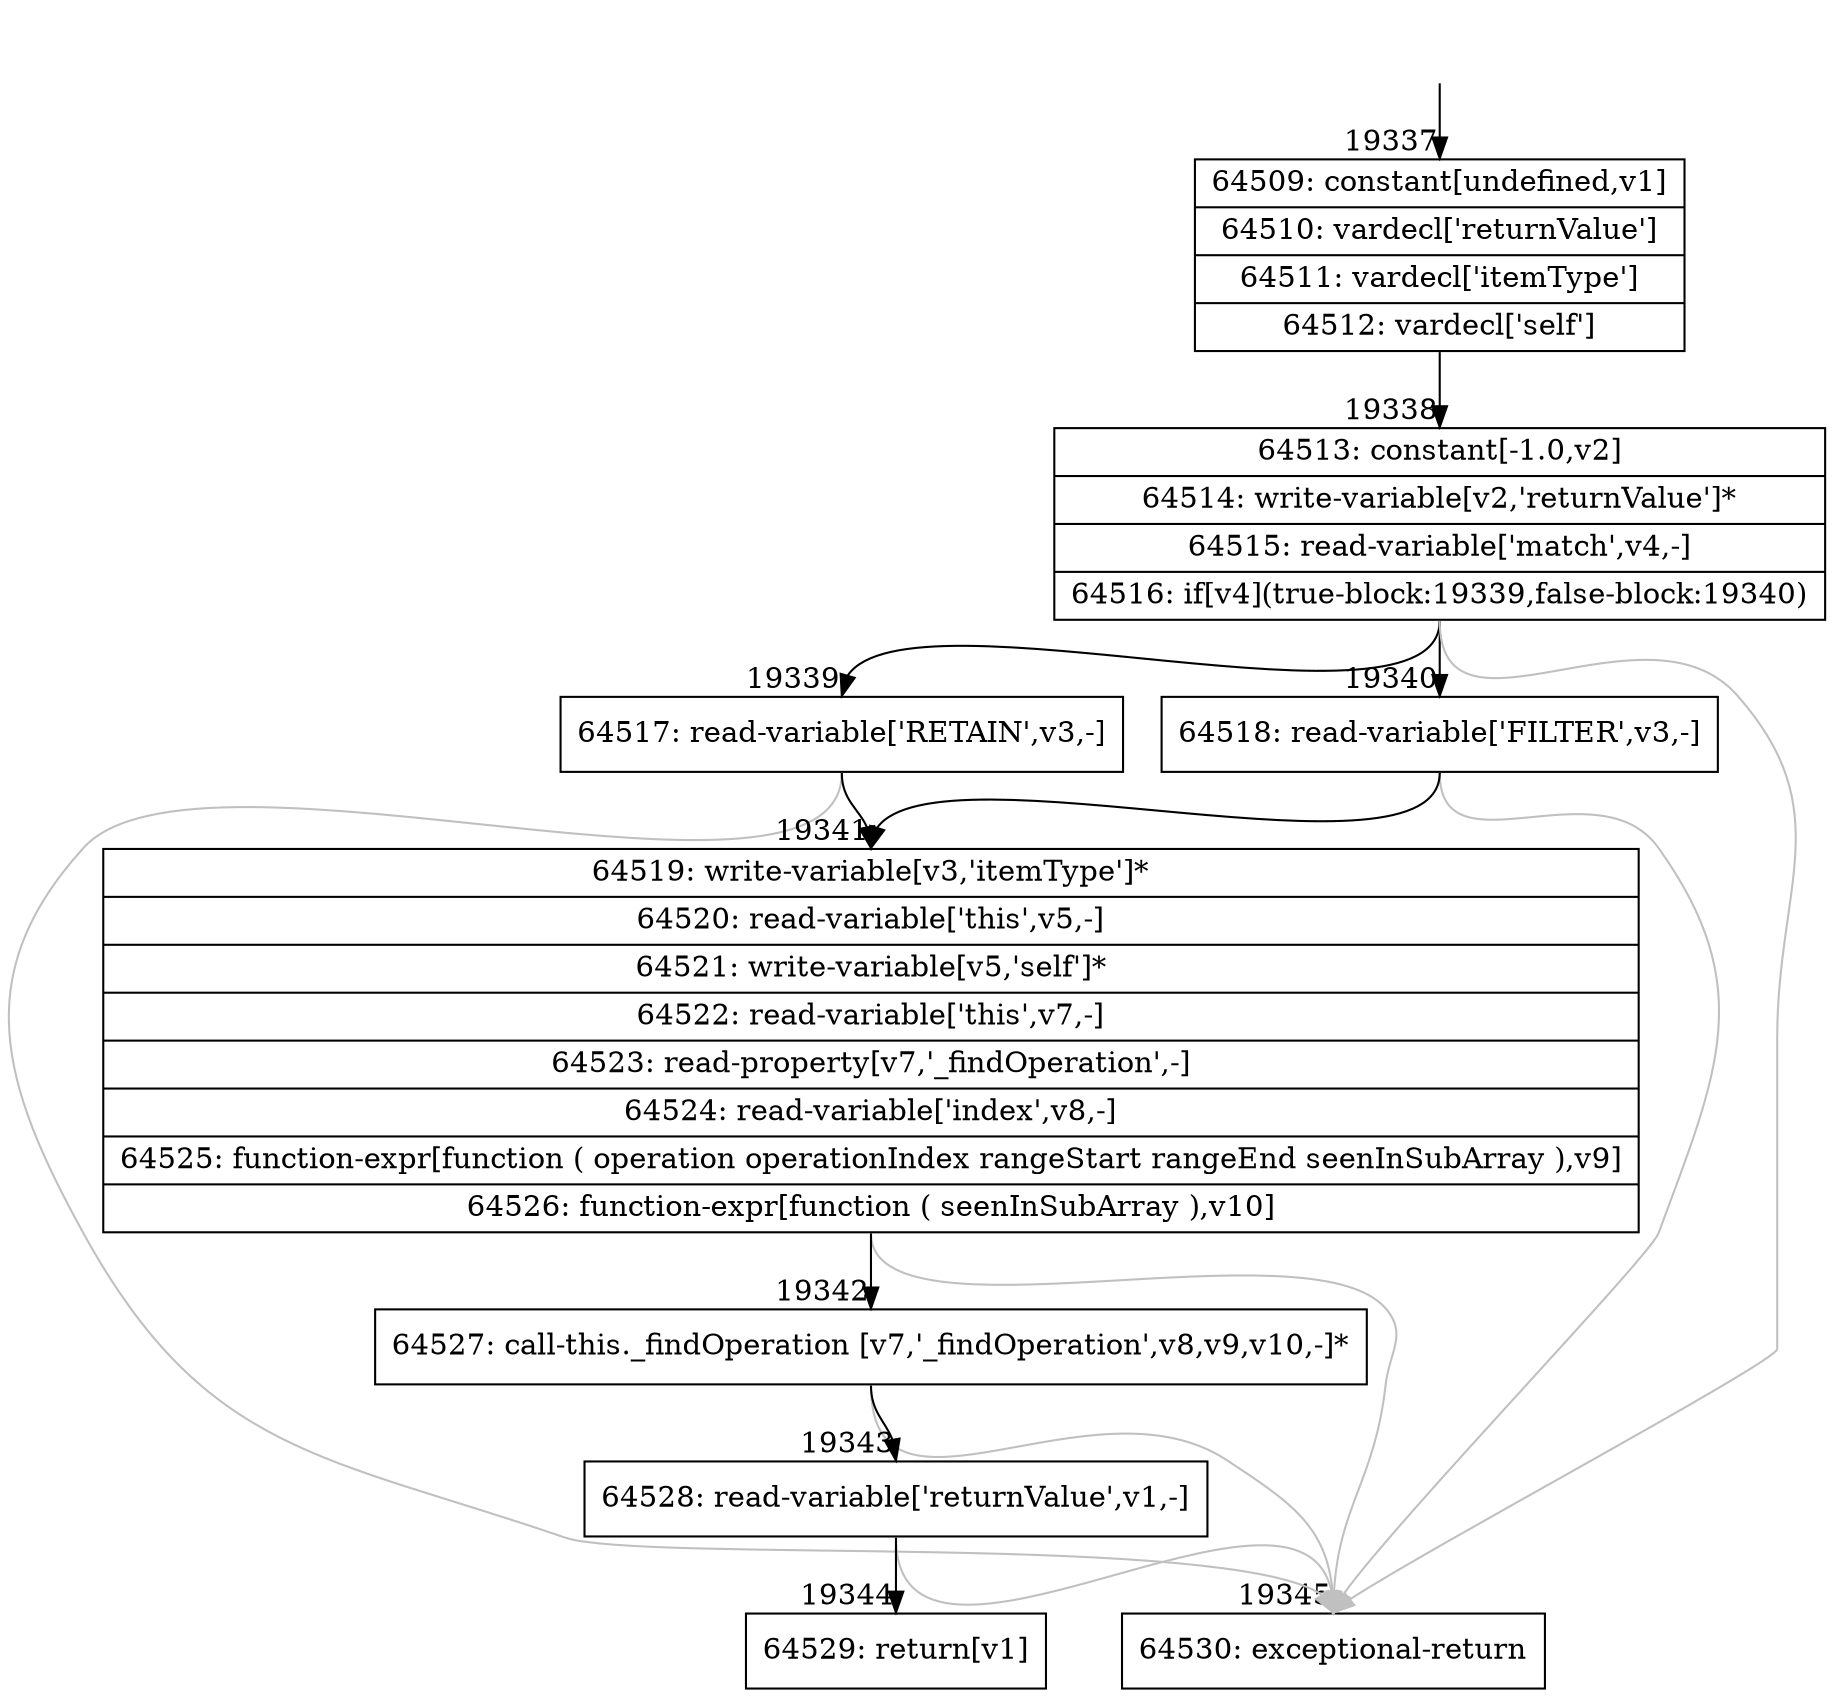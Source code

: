 digraph {
rankdir="TD"
BB_entry1663[shape=none,label=""];
BB_entry1663 -> BB19337 [tailport=s, headport=n, headlabel="    19337"]
BB19337 [shape=record label="{64509: constant[undefined,v1]|64510: vardecl['returnValue']|64511: vardecl['itemType']|64512: vardecl['self']}" ] 
BB19337 -> BB19338 [tailport=s, headport=n, headlabel="      19338"]
BB19338 [shape=record label="{64513: constant[-1.0,v2]|64514: write-variable[v2,'returnValue']*|64515: read-variable['match',v4,-]|64516: if[v4](true-block:19339,false-block:19340)}" ] 
BB19338 -> BB19339 [tailport=s, headport=n, headlabel="      19339"]
BB19338 -> BB19340 [tailport=s, headport=n, headlabel="      19340"]
BB19338 -> BB19345 [tailport=s, headport=n, color=gray, headlabel="      19345"]
BB19339 [shape=record label="{64517: read-variable['RETAIN',v3,-]}" ] 
BB19339 -> BB19341 [tailport=s, headport=n, headlabel="      19341"]
BB19339 -> BB19345 [tailport=s, headport=n, color=gray]
BB19340 [shape=record label="{64518: read-variable['FILTER',v3,-]}" ] 
BB19340 -> BB19341 [tailport=s, headport=n]
BB19340 -> BB19345 [tailport=s, headport=n, color=gray]
BB19341 [shape=record label="{64519: write-variable[v3,'itemType']*|64520: read-variable['this',v5,-]|64521: write-variable[v5,'self']*|64522: read-variable['this',v7,-]|64523: read-property[v7,'_findOperation',-]|64524: read-variable['index',v8,-]|64525: function-expr[function ( operation operationIndex rangeStart rangeEnd seenInSubArray ),v9]|64526: function-expr[function ( seenInSubArray ),v10]}" ] 
BB19341 -> BB19342 [tailport=s, headport=n, headlabel="      19342"]
BB19341 -> BB19345 [tailport=s, headport=n, color=gray]
BB19342 [shape=record label="{64527: call-this._findOperation [v7,'_findOperation',v8,v9,v10,-]*}" ] 
BB19342 -> BB19343 [tailport=s, headport=n, headlabel="      19343"]
BB19342 -> BB19345 [tailport=s, headport=n, color=gray]
BB19343 [shape=record label="{64528: read-variable['returnValue',v1,-]}" ] 
BB19343 -> BB19344 [tailport=s, headport=n, headlabel="      19344"]
BB19343 -> BB19345 [tailport=s, headport=n, color=gray]
BB19344 [shape=record label="{64529: return[v1]}" ] 
BB19345 [shape=record label="{64530: exceptional-return}" ] 
//#$~ 36220
}

